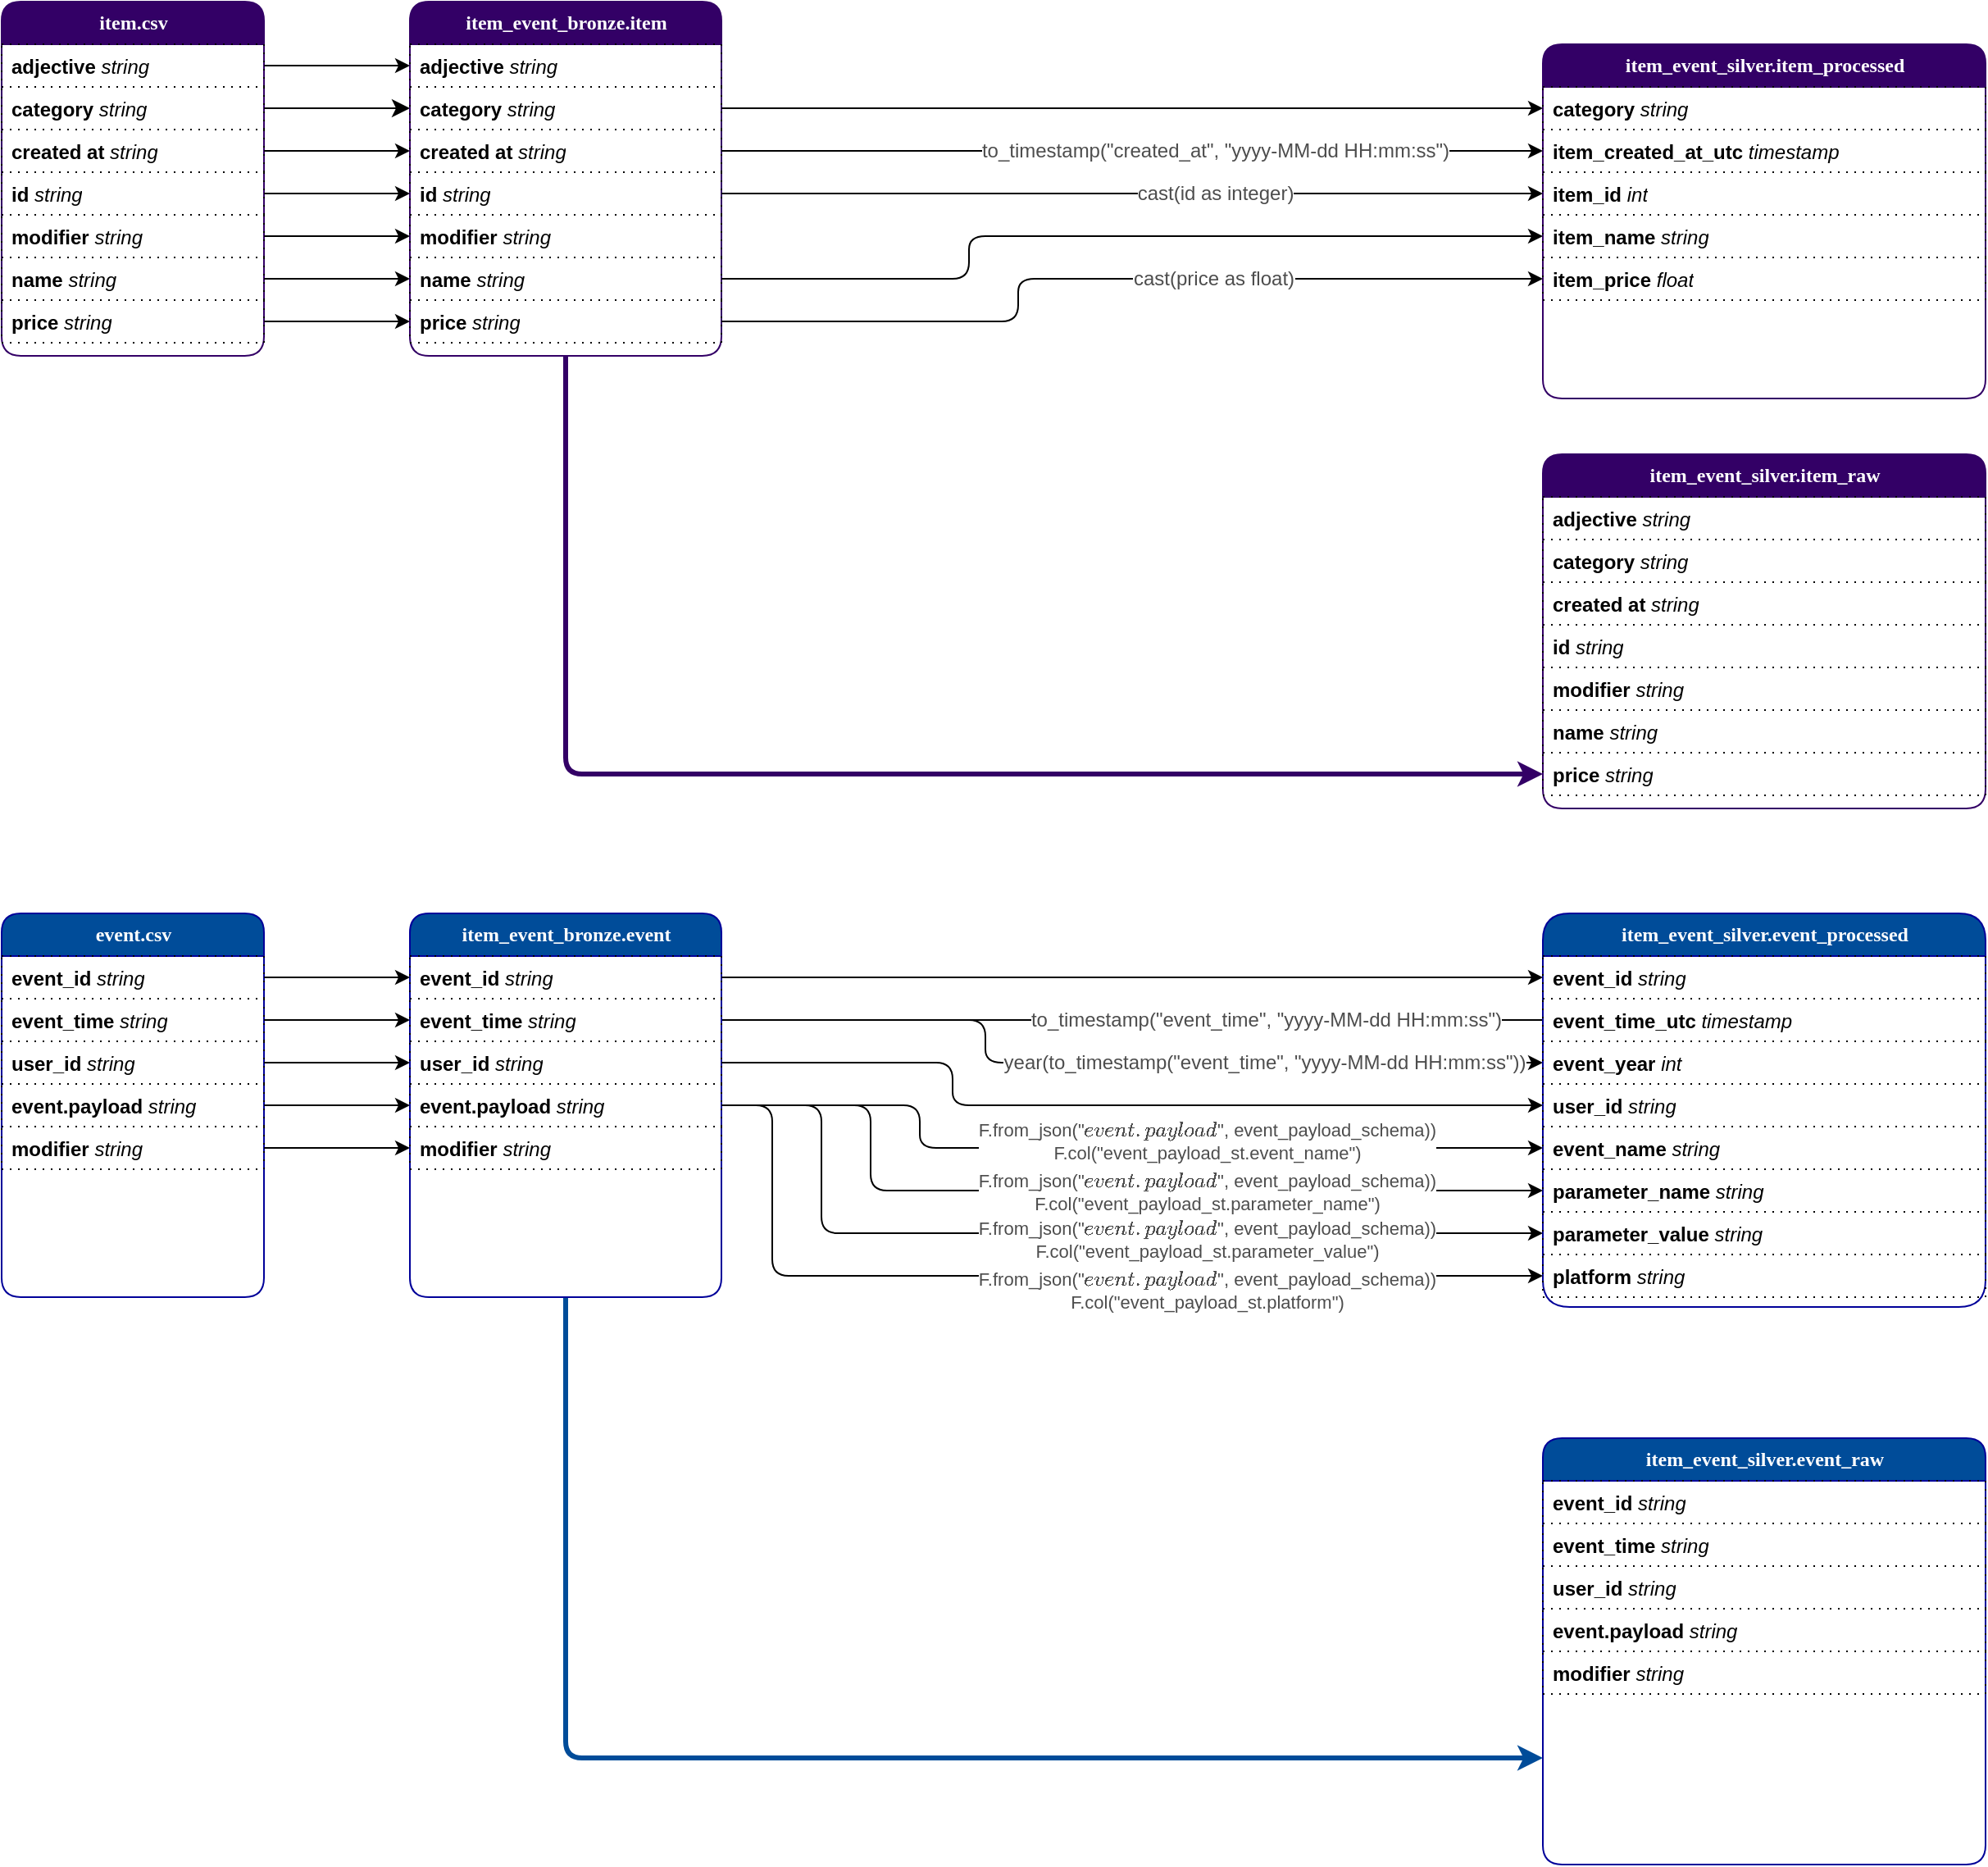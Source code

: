 <mxfile version="24.4.13" type="device">
  <diagram name="Page-1" id="b520641d-4fe3-3701-9064-5fc419738815">
    <mxGraphModel dx="2093" dy="540" grid="1" gridSize="10" guides="1" tooltips="1" connect="1" arrows="1" fold="1" page="1" pageScale="1" pageWidth="1100" pageHeight="850" background="none" math="0" shadow="0">
      <root>
        <mxCell id="0" />
        <mxCell id="1" parent="0" />
        <mxCell id="iy51wzf_8HV-P7YHCsAi-109" style="edgeStyle=orthogonalEdgeStyle;rounded=1;orthogonalLoop=1;jettySize=auto;html=1;exitX=1;exitY=0.5;exitDx=0;exitDy=0;entryX=0;entryY=0.5;entryDx=0;entryDy=0;curved=0;" edge="1" parent="1" source="iy51wzf_8HV-P7YHCsAi-79" target="iy51wzf_8HV-P7YHCsAi-107">
          <mxGeometry relative="1" as="geometry">
            <Array as="points">
              <mxPoint x="470" y="695" />
              <mxPoint x="470" y="721" />
            </Array>
          </mxGeometry>
        </mxCell>
        <mxCell id="21ea969265ad0168-6" value="item.csv" style="swimlane;html=1;fontStyle=1;childLayout=stackLayout;horizontal=1;startSize=26;fillColor=#330066;horizontalStack=0;resizeParent=1;resizeLast=0;collapsible=1;marginBottom=0;swimlaneFillColor=#ffffff;align=center;rounded=1;shadow=0;comic=0;labelBackgroundColor=none;strokeWidth=1;fontFamily=Verdana;fontSize=12;fontColor=#FFFFFF;strokeColor=#330066;" parent="1" vertex="1">
          <mxGeometry x="-130" y="74" width="160" height="216" as="geometry" />
        </mxCell>
        <mxCell id="21ea969265ad0168-7" value="&lt;b&gt;adjective&lt;/b&gt; &lt;i&gt;string&lt;/i&gt;" style="text;html=1;strokeColor=default;fillColor=none;spacingLeft=4;spacingRight=4;whiteSpace=wrap;overflow=hidden;rotatable=0;points=[[0,0.5],[1,0.5]];portConstraint=eastwest;dashed=1;dashPattern=1 4;" parent="21ea969265ad0168-6" vertex="1">
          <mxGeometry y="26" width="160" height="26" as="geometry" />
        </mxCell>
        <mxCell id="21ea969265ad0168-8" value="&lt;b&gt;category&lt;/b&gt; &lt;i&gt;string&lt;/i&gt;" style="text;html=1;strokeColor=default;fillColor=none;spacingLeft=4;spacingRight=4;whiteSpace=wrap;overflow=hidden;rotatable=0;points=[[0,0.5],[1,0.5]];portConstraint=eastwest;dashed=1;dashPattern=1 4;" parent="21ea969265ad0168-6" vertex="1">
          <mxGeometry y="52" width="160" height="26" as="geometry" />
        </mxCell>
        <mxCell id="21ea969265ad0168-9" value="&lt;b&gt;created at&lt;/b&gt; &lt;i&gt;string&lt;/i&gt;" style="text;html=1;strokeColor=default;fillColor=none;spacingLeft=4;spacingRight=4;whiteSpace=wrap;overflow=hidden;rotatable=0;points=[[0,0.5],[1,0.5]];portConstraint=eastwest;dashed=1;dashPattern=1 4;" parent="21ea969265ad0168-6" vertex="1">
          <mxGeometry y="78" width="160" height="26" as="geometry" />
        </mxCell>
        <mxCell id="iy51wzf_8HV-P7YHCsAi-1" value="&lt;b&gt;id&lt;/b&gt; &lt;i&gt;string&lt;/i&gt;" style="text;html=1;strokeColor=default;fillColor=none;spacingLeft=4;spacingRight=4;whiteSpace=wrap;overflow=hidden;rotatable=0;points=[[0,0.5],[1,0.5]];portConstraint=eastwest;dashed=1;dashPattern=1 4;" vertex="1" parent="21ea969265ad0168-6">
          <mxGeometry y="104" width="160" height="26" as="geometry" />
        </mxCell>
        <mxCell id="iy51wzf_8HV-P7YHCsAi-2" value="&lt;b&gt;modifier&lt;/b&gt; &lt;i&gt;string&lt;/i&gt;" style="text;html=1;strokeColor=default;fillColor=none;spacingLeft=4;spacingRight=4;whiteSpace=wrap;overflow=hidden;rotatable=0;points=[[0,0.5],[1,0.5]];portConstraint=eastwest;dashed=1;dashPattern=1 4;" vertex="1" parent="21ea969265ad0168-6">
          <mxGeometry y="130" width="160" height="26" as="geometry" />
        </mxCell>
        <mxCell id="iy51wzf_8HV-P7YHCsAi-3" value="&lt;b&gt;name&lt;/b&gt; &lt;i&gt;string&lt;/i&gt;" style="text;html=1;strokeColor=default;fillColor=none;spacingLeft=4;spacingRight=4;whiteSpace=wrap;overflow=hidden;rotatable=0;points=[[0,0.5],[1,0.5]];portConstraint=eastwest;dashed=1;dashPattern=1 4;" vertex="1" parent="21ea969265ad0168-6">
          <mxGeometry y="156" width="160" height="26" as="geometry" />
        </mxCell>
        <mxCell id="iy51wzf_8HV-P7YHCsAi-4" value="&lt;b&gt;price&lt;/b&gt; &lt;i&gt;string&lt;/i&gt;" style="text;html=1;strokeColor=default;fillColor=none;spacingLeft=4;spacingRight=4;whiteSpace=wrap;overflow=hidden;rotatable=0;points=[[0,0.5],[1,0.5]];portConstraint=eastwest;dashed=1;dashPattern=1 4;" vertex="1" parent="21ea969265ad0168-6">
          <mxGeometry y="182" width="160" height="26" as="geometry" />
        </mxCell>
        <mxCell id="21ea969265ad0168-39" style="edgeStyle=orthogonalEdgeStyle;html=1;entryX=0;entryY=0.5;labelBackgroundColor=none;startFill=0;startSize=8;endFill=1;endSize=8;fontFamily=Verdana;fontSize=12;exitX=1;exitY=0.5;entryDx=0;entryDy=0;rounded=1;curved=0;" parent="1" source="21ea969265ad0168-8" target="iy51wzf_8HV-P7YHCsAi-7" edge="1">
          <mxGeometry relative="1" as="geometry">
            <Array as="points" />
            <mxPoint x="560" y="139" as="targetPoint" />
          </mxGeometry>
        </mxCell>
        <mxCell id="iy51wzf_8HV-P7YHCsAi-5" value="item_event_bronze.item" style="swimlane;html=1;fontStyle=1;childLayout=stackLayout;horizontal=1;startSize=26;fillColor=#330066;horizontalStack=0;resizeParent=1;resizeLast=0;collapsible=1;marginBottom=0;swimlaneFillColor=#ffffff;align=center;rounded=1;shadow=0;comic=0;labelBackgroundColor=none;strokeWidth=1;fontFamily=Verdana;fontSize=12;fontColor=#FFFFFF;strokeColor=#330066;" vertex="1" parent="1">
          <mxGeometry x="119" y="74" width="190" height="216" as="geometry">
            <mxRectangle x="355" y="74" width="150" height="30" as="alternateBounds" />
          </mxGeometry>
        </mxCell>
        <mxCell id="iy51wzf_8HV-P7YHCsAi-6" value="&lt;b&gt;adjective&lt;/b&gt; &lt;i&gt;string&lt;/i&gt;" style="text;html=1;strokeColor=default;fillColor=none;spacingLeft=4;spacingRight=4;whiteSpace=wrap;overflow=hidden;rotatable=0;points=[[0,0.5],[1,0.5]];portConstraint=eastwest;dashed=1;dashPattern=1 4;" vertex="1" parent="iy51wzf_8HV-P7YHCsAi-5">
          <mxGeometry y="26" width="190" height="26" as="geometry" />
        </mxCell>
        <mxCell id="iy51wzf_8HV-P7YHCsAi-7" value="&lt;b&gt;category&lt;/b&gt; &lt;i&gt;string&lt;/i&gt;" style="text;html=1;strokeColor=default;fillColor=none;spacingLeft=4;spacingRight=4;whiteSpace=wrap;overflow=hidden;rotatable=0;points=[[0,0.5],[1,0.5]];portConstraint=eastwest;dashed=1;dashPattern=1 4;" vertex="1" parent="iy51wzf_8HV-P7YHCsAi-5">
          <mxGeometry y="52" width="190" height="26" as="geometry" />
        </mxCell>
        <mxCell id="iy51wzf_8HV-P7YHCsAi-8" value="&lt;b&gt;created at&lt;/b&gt; &lt;i&gt;string&lt;/i&gt;" style="text;html=1;strokeColor=default;fillColor=none;spacingLeft=4;spacingRight=4;whiteSpace=wrap;overflow=hidden;rotatable=0;points=[[0,0.5],[1,0.5]];portConstraint=eastwest;dashed=1;dashPattern=1 4;" vertex="1" parent="iy51wzf_8HV-P7YHCsAi-5">
          <mxGeometry y="78" width="190" height="26" as="geometry" />
        </mxCell>
        <mxCell id="iy51wzf_8HV-P7YHCsAi-9" value="&lt;b&gt;id&lt;/b&gt; &lt;i&gt;string&lt;/i&gt;" style="text;html=1;strokeColor=default;fillColor=none;spacingLeft=4;spacingRight=4;whiteSpace=wrap;overflow=hidden;rotatable=0;points=[[0,0.5],[1,0.5]];portConstraint=eastwest;dashed=1;dashPattern=1 4;" vertex="1" parent="iy51wzf_8HV-P7YHCsAi-5">
          <mxGeometry y="104" width="190" height="26" as="geometry" />
        </mxCell>
        <mxCell id="iy51wzf_8HV-P7YHCsAi-10" value="&lt;b&gt;modifier&lt;/b&gt; &lt;i&gt;string&lt;/i&gt;" style="text;html=1;strokeColor=default;fillColor=none;spacingLeft=4;spacingRight=4;whiteSpace=wrap;overflow=hidden;rotatable=0;points=[[0,0.5],[1,0.5]];portConstraint=eastwest;dashed=1;dashPattern=1 4;" vertex="1" parent="iy51wzf_8HV-P7YHCsAi-5">
          <mxGeometry y="130" width="190" height="26" as="geometry" />
        </mxCell>
        <mxCell id="iy51wzf_8HV-P7YHCsAi-11" value="&lt;b&gt;name&lt;/b&gt; &lt;i&gt;string&lt;/i&gt;" style="text;html=1;strokeColor=default;fillColor=none;spacingLeft=4;spacingRight=4;whiteSpace=wrap;overflow=hidden;rotatable=0;points=[[0,0.5],[1,0.5]];portConstraint=eastwest;dashed=1;dashPattern=1 4;" vertex="1" parent="iy51wzf_8HV-P7YHCsAi-5">
          <mxGeometry y="156" width="190" height="26" as="geometry" />
        </mxCell>
        <mxCell id="iy51wzf_8HV-P7YHCsAi-12" value="&lt;b&gt;price&lt;/b&gt; &lt;i&gt;string&lt;/i&gt;" style="text;html=1;strokeColor=default;fillColor=none;spacingLeft=4;spacingRight=4;whiteSpace=wrap;overflow=hidden;rotatable=0;points=[[0,0.5],[1,0.5]];portConstraint=eastwest;dashed=1;dashPattern=1 4;" vertex="1" parent="iy51wzf_8HV-P7YHCsAi-5">
          <mxGeometry y="182" width="190" height="26" as="geometry" />
        </mxCell>
        <mxCell id="iy51wzf_8HV-P7YHCsAi-13" style="edgeStyle=orthogonalEdgeStyle;rounded=1;orthogonalLoop=1;jettySize=auto;html=1;exitX=1;exitY=0.5;exitDx=0;exitDy=0;entryX=0;entryY=0.5;entryDx=0;entryDy=0;curved=0;" edge="1" parent="1" source="21ea969265ad0168-9" target="iy51wzf_8HV-P7YHCsAi-8">
          <mxGeometry relative="1" as="geometry" />
        </mxCell>
        <mxCell id="iy51wzf_8HV-P7YHCsAi-14" style="edgeStyle=orthogonalEdgeStyle;rounded=1;orthogonalLoop=1;jettySize=auto;html=1;exitX=1;exitY=0.5;exitDx=0;exitDy=0;entryX=0;entryY=0.5;entryDx=0;entryDy=0;curved=0;" edge="1" parent="1" source="iy51wzf_8HV-P7YHCsAi-1" target="iy51wzf_8HV-P7YHCsAi-9">
          <mxGeometry relative="1" as="geometry" />
        </mxCell>
        <mxCell id="iy51wzf_8HV-P7YHCsAi-15" style="edgeStyle=orthogonalEdgeStyle;rounded=1;orthogonalLoop=1;jettySize=auto;html=1;exitX=1;exitY=0.5;exitDx=0;exitDy=0;entryX=0;entryY=0.5;entryDx=0;entryDy=0;curved=0;" edge="1" parent="1" source="iy51wzf_8HV-P7YHCsAi-2" target="iy51wzf_8HV-P7YHCsAi-10">
          <mxGeometry relative="1" as="geometry" />
        </mxCell>
        <mxCell id="iy51wzf_8HV-P7YHCsAi-16" style="edgeStyle=orthogonalEdgeStyle;rounded=1;orthogonalLoop=1;jettySize=auto;html=1;exitX=1;exitY=0.5;exitDx=0;exitDy=0;entryX=0;entryY=0.5;entryDx=0;entryDy=0;curved=0;" edge="1" parent="1" source="iy51wzf_8HV-P7YHCsAi-3" target="iy51wzf_8HV-P7YHCsAi-11">
          <mxGeometry relative="1" as="geometry" />
        </mxCell>
        <mxCell id="iy51wzf_8HV-P7YHCsAi-17" style="edgeStyle=orthogonalEdgeStyle;rounded=1;orthogonalLoop=1;jettySize=auto;html=1;exitX=1;exitY=0.5;exitDx=0;exitDy=0;entryX=0;entryY=0.5;entryDx=0;entryDy=0;curved=0;" edge="1" parent="1" source="iy51wzf_8HV-P7YHCsAi-4" target="iy51wzf_8HV-P7YHCsAi-12">
          <mxGeometry relative="1" as="geometry" />
        </mxCell>
        <mxCell id="iy51wzf_8HV-P7YHCsAi-18" style="edgeStyle=orthogonalEdgeStyle;rounded=1;orthogonalLoop=1;jettySize=auto;html=1;exitX=1;exitY=0.5;exitDx=0;exitDy=0;entryX=0;entryY=0.5;entryDx=0;entryDy=0;curved=0;" edge="1" parent="1" source="21ea969265ad0168-7" target="iy51wzf_8HV-P7YHCsAi-6">
          <mxGeometry relative="1" as="geometry" />
        </mxCell>
        <mxCell id="iy51wzf_8HV-P7YHCsAi-19" value="item_event_silver.item_processed" style="swimlane;html=1;fontStyle=1;childLayout=stackLayout;horizontal=1;startSize=26;fillColor=#330066;horizontalStack=0;resizeParent=1;resizeLast=0;collapsible=1;marginBottom=0;swimlaneFillColor=#ffffff;align=center;rounded=1;shadow=0;comic=0;labelBackgroundColor=none;strokeWidth=1;fontFamily=Verdana;fontSize=12;fontColor=#FFFFFF;strokeColor=#330066;" vertex="1" parent="1">
          <mxGeometry x="810" y="100" width="270" height="216" as="geometry">
            <mxRectangle x="355" y="74" width="150" height="30" as="alternateBounds" />
          </mxGeometry>
        </mxCell>
        <mxCell id="iy51wzf_8HV-P7YHCsAi-21" value="&lt;b&gt;category&lt;/b&gt; &lt;i&gt;string&lt;/i&gt;" style="text;html=1;strokeColor=default;fillColor=none;spacingLeft=4;spacingRight=4;whiteSpace=wrap;overflow=hidden;rotatable=0;points=[[0,0.5],[1,0.5]];portConstraint=eastwest;dashed=1;dashPattern=1 4;" vertex="1" parent="iy51wzf_8HV-P7YHCsAi-19">
          <mxGeometry y="26" width="270" height="26" as="geometry" />
        </mxCell>
        <mxCell id="iy51wzf_8HV-P7YHCsAi-22" value="&lt;b&gt;item_created_at_utc&lt;/b&gt; &lt;i&gt;timestamp&lt;/i&gt;" style="text;html=1;strokeColor=default;fillColor=none;spacingLeft=4;spacingRight=4;whiteSpace=wrap;overflow=hidden;rotatable=0;points=[[0,0.5],[1,0.5]];portConstraint=eastwest;dashed=1;dashPattern=1 4;" vertex="1" parent="iy51wzf_8HV-P7YHCsAi-19">
          <mxGeometry y="52" width="270" height="26" as="geometry" />
        </mxCell>
        <mxCell id="iy51wzf_8HV-P7YHCsAi-23" value="&lt;b&gt;item_id&lt;/b&gt; &lt;i&gt;int&lt;/i&gt;" style="text;html=1;strokeColor=default;fillColor=none;spacingLeft=4;spacingRight=4;whiteSpace=wrap;overflow=hidden;rotatable=0;points=[[0,0.5],[1,0.5]];portConstraint=eastwest;dashed=1;dashPattern=1 4;" vertex="1" parent="iy51wzf_8HV-P7YHCsAi-19">
          <mxGeometry y="78" width="270" height="26" as="geometry" />
        </mxCell>
        <mxCell id="iy51wzf_8HV-P7YHCsAi-25" value="&lt;b&gt;item_name&lt;/b&gt; &lt;i&gt;string&lt;/i&gt;" style="text;html=1;strokeColor=default;fillColor=none;spacingLeft=4;spacingRight=4;whiteSpace=wrap;overflow=hidden;rotatable=0;points=[[0,0.5],[1,0.5]];portConstraint=eastwest;dashed=1;dashPattern=1 4;" vertex="1" parent="iy51wzf_8HV-P7YHCsAi-19">
          <mxGeometry y="104" width="270" height="26" as="geometry" />
        </mxCell>
        <mxCell id="iy51wzf_8HV-P7YHCsAi-26" value="&lt;b&gt;item_price&lt;/b&gt; &lt;i&gt;float&lt;/i&gt;" style="text;html=1;strokeColor=default;fillColor=none;spacingLeft=4;spacingRight=4;whiteSpace=wrap;overflow=hidden;rotatable=0;points=[[0,0.5],[1,0.5]];portConstraint=eastwest;dashed=1;dashPattern=1 4;" vertex="1" parent="iy51wzf_8HV-P7YHCsAi-19">
          <mxGeometry y="130" width="270" height="26" as="geometry" />
        </mxCell>
        <mxCell id="iy51wzf_8HV-P7YHCsAi-28" style="edgeStyle=orthogonalEdgeStyle;rounded=1;orthogonalLoop=1;jettySize=auto;html=1;exitX=1;exitY=0.5;exitDx=0;exitDy=0;entryX=0;entryY=0.5;entryDx=0;entryDy=0;curved=0;" edge="1" parent="1" source="iy51wzf_8HV-P7YHCsAi-11" target="iy51wzf_8HV-P7YHCsAi-25">
          <mxGeometry relative="1" as="geometry">
            <Array as="points">
              <mxPoint x="460" y="243" />
              <mxPoint x="460" y="217" />
            </Array>
          </mxGeometry>
        </mxCell>
        <mxCell id="iy51wzf_8HV-P7YHCsAi-29" style="edgeStyle=orthogonalEdgeStyle;rounded=1;orthogonalLoop=1;jettySize=auto;html=1;exitX=1;exitY=0.5;exitDx=0;exitDy=0;entryX=0;entryY=0.5;entryDx=0;entryDy=0;curved=0;" edge="1" parent="1" source="iy51wzf_8HV-P7YHCsAi-9" target="iy51wzf_8HV-P7YHCsAi-23">
          <mxGeometry relative="1" as="geometry" />
        </mxCell>
        <mxCell id="iy51wzf_8HV-P7YHCsAi-35" value="&lt;div style=&quot;font-size: 12px;&quot;&gt;cast(id as integer)&lt;/div&gt;" style="edgeLabel;html=1;align=center;verticalAlign=middle;resizable=0;points=[];fontSize=12;labelBorderColor=none;fontColor=#4D4D4D;" vertex="1" connectable="0" parent="iy51wzf_8HV-P7YHCsAi-29">
          <mxGeometry x="-0.433" y="-1" relative="1" as="geometry">
            <mxPoint x="159" y="-1" as="offset" />
          </mxGeometry>
        </mxCell>
        <mxCell id="iy51wzf_8HV-P7YHCsAi-30" style="edgeStyle=orthogonalEdgeStyle;rounded=1;orthogonalLoop=1;jettySize=auto;html=1;exitX=1;exitY=0.5;exitDx=0;exitDy=0;entryX=0;entryY=0.5;entryDx=0;entryDy=0;curved=0;" edge="1" parent="1" source="iy51wzf_8HV-P7YHCsAi-7" target="iy51wzf_8HV-P7YHCsAi-21">
          <mxGeometry relative="1" as="geometry" />
        </mxCell>
        <mxCell id="iy51wzf_8HV-P7YHCsAi-31" style="edgeStyle=orthogonalEdgeStyle;rounded=1;orthogonalLoop=1;jettySize=auto;html=1;exitX=1;exitY=0.5;exitDx=0;exitDy=0;entryX=0;entryY=0.5;entryDx=0;entryDy=0;curved=0;" edge="1" parent="1" source="iy51wzf_8HV-P7YHCsAi-8" target="iy51wzf_8HV-P7YHCsAi-22">
          <mxGeometry relative="1" as="geometry" />
        </mxCell>
        <mxCell id="iy51wzf_8HV-P7YHCsAi-34" value="to_timestamp(&quot;created_at&quot;, &quot;yyyy-MM-dd HH:mm:ss&quot;)" style="edgeLabel;html=1;align=center;verticalAlign=middle;resizable=0;points=[];fontFamily=Helvetica;fontStyle=0;fontSize=12;labelBorderColor=none;fontColor=#4D4D4D;" vertex="1" connectable="0" parent="iy51wzf_8HV-P7YHCsAi-31">
          <mxGeometry x="-0.411" y="1" relative="1" as="geometry">
            <mxPoint x="153" y="1" as="offset" />
          </mxGeometry>
        </mxCell>
        <mxCell id="iy51wzf_8HV-P7YHCsAi-32" style="edgeStyle=orthogonalEdgeStyle;rounded=1;orthogonalLoop=1;jettySize=auto;html=1;exitX=1;exitY=0.5;exitDx=0;exitDy=0;entryX=0;entryY=0.5;entryDx=0;entryDy=0;curved=0;" edge="1" parent="1" source="iy51wzf_8HV-P7YHCsAi-12" target="iy51wzf_8HV-P7YHCsAi-26">
          <mxGeometry relative="1" as="geometry">
            <Array as="points">
              <mxPoint x="490" y="269" />
              <mxPoint x="490" y="243" />
            </Array>
          </mxGeometry>
        </mxCell>
        <mxCell id="iy51wzf_8HV-P7YHCsAi-38" value="&lt;font style=&quot;font-size: 12px;&quot;&gt;cast(price as float)&lt;br style=&quot;font-size: 12px;&quot;&gt;&lt;/font&gt;" style="edgeLabel;html=1;align=center;verticalAlign=middle;resizable=0;points=[];labelBorderColor=none;fontColor=#4D4D4D;fontSize=12;" vertex="1" connectable="0" parent="iy51wzf_8HV-P7YHCsAi-32">
          <mxGeometry x="0.283" relative="1" as="geometry">
            <mxPoint x="-12" as="offset" />
          </mxGeometry>
        </mxCell>
        <mxCell id="iy51wzf_8HV-P7YHCsAi-39" value="event.csv" style="swimlane;html=1;fontStyle=1;childLayout=stackLayout;horizontal=1;startSize=26;fillColor=#004C99;horizontalStack=0;resizeParent=1;resizeLast=0;collapsible=1;marginBottom=0;swimlaneFillColor=#ffffff;align=center;rounded=1;shadow=0;comic=0;labelBackgroundColor=none;strokeWidth=1;fontFamily=Verdana;fontSize=12;fontColor=#FFFFFF;strokeColor=#000099;" vertex="1" parent="1">
          <mxGeometry x="-130" y="630" width="160" height="234" as="geometry" />
        </mxCell>
        <mxCell id="iy51wzf_8HV-P7YHCsAi-76" value="&lt;b&gt;event_id&lt;/b&gt; &lt;i&gt;string&lt;/i&gt;" style="text;html=1;strokeColor=default;fillColor=none;spacingLeft=4;spacingRight=4;whiteSpace=wrap;overflow=hidden;rotatable=0;points=[[0,0.5],[1,0.5]];portConstraint=eastwest;dashed=1;dashPattern=1 4;" vertex="1" parent="iy51wzf_8HV-P7YHCsAi-39">
          <mxGeometry y="26" width="160" height="26" as="geometry" />
        </mxCell>
        <mxCell id="iy51wzf_8HV-P7YHCsAi-40" value="&lt;b&gt;event_time&lt;/b&gt; &lt;i&gt;string&lt;/i&gt;" style="text;html=1;strokeColor=default;fillColor=none;spacingLeft=4;spacingRight=4;whiteSpace=wrap;overflow=hidden;rotatable=0;points=[[0,0.5],[1,0.5]];portConstraint=eastwest;dashed=1;dashPattern=1 4;" vertex="1" parent="iy51wzf_8HV-P7YHCsAi-39">
          <mxGeometry y="52" width="160" height="26" as="geometry" />
        </mxCell>
        <mxCell id="iy51wzf_8HV-P7YHCsAi-41" value="&lt;b&gt;user_id&lt;/b&gt; &lt;i&gt;string&lt;/i&gt;" style="text;html=1;strokeColor=default;fillColor=none;spacingLeft=4;spacingRight=4;whiteSpace=wrap;overflow=hidden;rotatable=0;points=[[0,0.5],[1,0.5]];portConstraint=eastwest;dashed=1;dashPattern=1 4;" vertex="1" parent="iy51wzf_8HV-P7YHCsAi-39">
          <mxGeometry y="78" width="160" height="26" as="geometry" />
        </mxCell>
        <mxCell id="iy51wzf_8HV-P7YHCsAi-42" value="&lt;b&gt;event.payload&lt;/b&gt; &lt;i&gt;string&lt;/i&gt;" style="text;html=1;strokeColor=default;fillColor=none;spacingLeft=4;spacingRight=4;whiteSpace=wrap;overflow=hidden;rotatable=0;points=[[0,0.5],[1,0.5]];portConstraint=eastwest;dashed=1;dashPattern=1 4;" vertex="1" parent="iy51wzf_8HV-P7YHCsAi-39">
          <mxGeometry y="104" width="160" height="26" as="geometry" />
        </mxCell>
        <mxCell id="iy51wzf_8HV-P7YHCsAi-44" value="&lt;b&gt;modifier&lt;/b&gt; &lt;i&gt;string&lt;/i&gt;" style="text;html=1;strokeColor=default;fillColor=none;spacingLeft=4;spacingRight=4;whiteSpace=wrap;overflow=hidden;rotatable=0;points=[[0,0.5],[1,0.5]];portConstraint=eastwest;dashed=1;dashPattern=1 4;" vertex="1" parent="iy51wzf_8HV-P7YHCsAi-39">
          <mxGeometry y="130" width="160" height="26" as="geometry" />
        </mxCell>
        <mxCell id="iy51wzf_8HV-P7YHCsAi-71" style="edgeStyle=orthogonalEdgeStyle;rounded=1;orthogonalLoop=1;jettySize=auto;html=1;exitX=1;exitY=0.5;exitDx=0;exitDy=0;entryX=0;entryY=0.5;entryDx=0;entryDy=0;curved=0;" edge="1" source="iy51wzf_8HV-P7YHCsAi-79" parent="1">
          <mxGeometry relative="1" as="geometry">
            <mxPoint x="480" y="695" as="sourcePoint" />
            <mxPoint x="880" y="695" as="targetPoint" />
          </mxGeometry>
        </mxCell>
        <mxCell id="iy51wzf_8HV-P7YHCsAi-94" value="to_timestamp(&quot;event_time&quot;, &quot;yyyy-MM-dd HH:mm:ss&quot;)" style="edgeLabel;html=1;align=center;verticalAlign=middle;resizable=0;points=[];fontSize=12;fontColor=#4D4D4D;fontStyle=0" vertex="1" connectable="0" parent="iy51wzf_8HV-P7YHCsAi-71">
          <mxGeometry x="-0.522" y="1" relative="1" as="geometry">
            <mxPoint x="195" y="1" as="offset" />
          </mxGeometry>
        </mxCell>
        <mxCell id="iy51wzf_8HV-P7YHCsAi-117" style="edgeStyle=orthogonalEdgeStyle;rounded=1;orthogonalLoop=1;jettySize=auto;html=1;exitX=0.5;exitY=1;exitDx=0;exitDy=0;entryX=0;entryY=0.75;entryDx=0;entryDy=0;curved=0;strokeColor=#004C99;strokeWidth=3;" edge="1" parent="1" source="iy51wzf_8HV-P7YHCsAi-77" target="iy51wzf_8HV-P7YHCsAi-110">
          <mxGeometry relative="1" as="geometry" />
        </mxCell>
        <mxCell id="iy51wzf_8HV-P7YHCsAi-77" value="item_event_bronze.event" style="swimlane;html=1;fontStyle=1;childLayout=stackLayout;horizontal=1;startSize=26;fillColor=#004C99;horizontalStack=0;resizeParent=1;resizeLast=0;collapsible=1;marginBottom=0;swimlaneFillColor=#ffffff;align=center;rounded=1;shadow=0;comic=0;labelBackgroundColor=none;strokeWidth=1;fontFamily=Verdana;fontSize=12;fontColor=#FFFFFF;strokeColor=#000099;" vertex="1" parent="1">
          <mxGeometry x="119" y="630" width="190" height="234" as="geometry" />
        </mxCell>
        <mxCell id="iy51wzf_8HV-P7YHCsAi-78" value="&lt;b&gt;event_id&lt;/b&gt; &lt;i&gt;string&lt;/i&gt;" style="text;html=1;strokeColor=default;fillColor=none;spacingLeft=4;spacingRight=4;whiteSpace=wrap;overflow=hidden;rotatable=0;points=[[0,0.5],[1,0.5]];portConstraint=eastwest;dashed=1;dashPattern=1 4;" vertex="1" parent="iy51wzf_8HV-P7YHCsAi-77">
          <mxGeometry y="26" width="190" height="26" as="geometry" />
        </mxCell>
        <mxCell id="iy51wzf_8HV-P7YHCsAi-79" value="&lt;b&gt;event_time&lt;/b&gt; &lt;i&gt;string&lt;/i&gt;" style="text;html=1;strokeColor=default;fillColor=none;spacingLeft=4;spacingRight=4;whiteSpace=wrap;overflow=hidden;rotatable=0;points=[[0,0.5],[1,0.5]];portConstraint=eastwest;dashed=1;dashPattern=1 4;" vertex="1" parent="iy51wzf_8HV-P7YHCsAi-77">
          <mxGeometry y="52" width="190" height="26" as="geometry" />
        </mxCell>
        <mxCell id="iy51wzf_8HV-P7YHCsAi-80" value="&lt;b&gt;user_id&lt;/b&gt; &lt;i&gt;string&lt;/i&gt;" style="text;html=1;strokeColor=default;fillColor=none;spacingLeft=4;spacingRight=4;whiteSpace=wrap;overflow=hidden;rotatable=0;points=[[0,0.5],[1,0.5]];portConstraint=eastwest;dashed=1;dashPattern=1 4;" vertex="1" parent="iy51wzf_8HV-P7YHCsAi-77">
          <mxGeometry y="78" width="190" height="26" as="geometry" />
        </mxCell>
        <mxCell id="iy51wzf_8HV-P7YHCsAi-81" value="&lt;b&gt;event.payload&lt;/b&gt; &lt;i&gt;string&lt;/i&gt;" style="text;html=1;strokeColor=default;fillColor=none;spacingLeft=4;spacingRight=4;whiteSpace=wrap;overflow=hidden;rotatable=0;points=[[0,0.5],[1,0.5]];portConstraint=eastwest;dashed=1;dashPattern=1 4;" vertex="1" parent="iy51wzf_8HV-P7YHCsAi-77">
          <mxGeometry y="104" width="190" height="26" as="geometry" />
        </mxCell>
        <mxCell id="iy51wzf_8HV-P7YHCsAi-82" value="&lt;b&gt;modifier&lt;/b&gt; &lt;i&gt;string&lt;/i&gt;" style="text;html=1;strokeColor=default;fillColor=none;spacingLeft=4;spacingRight=4;whiteSpace=wrap;overflow=hidden;rotatable=0;points=[[0,0.5],[1,0.5]];portConstraint=eastwest;dashed=1;dashPattern=1 4;" vertex="1" parent="iy51wzf_8HV-P7YHCsAi-77">
          <mxGeometry y="130" width="190" height="26" as="geometry" />
        </mxCell>
        <mxCell id="iy51wzf_8HV-P7YHCsAi-83" style="edgeStyle=orthogonalEdgeStyle;rounded=0;orthogonalLoop=1;jettySize=auto;html=1;exitX=1;exitY=0.5;exitDx=0;exitDy=0;entryX=0;entryY=0.5;entryDx=0;entryDy=0;" edge="1" parent="1" source="iy51wzf_8HV-P7YHCsAi-76" target="iy51wzf_8HV-P7YHCsAi-78">
          <mxGeometry relative="1" as="geometry" />
        </mxCell>
        <mxCell id="iy51wzf_8HV-P7YHCsAi-84" style="edgeStyle=orthogonalEdgeStyle;rounded=0;orthogonalLoop=1;jettySize=auto;html=1;exitX=1;exitY=0.5;exitDx=0;exitDy=0;entryX=0;entryY=0.5;entryDx=0;entryDy=0;" edge="1" parent="1" source="iy51wzf_8HV-P7YHCsAi-42" target="iy51wzf_8HV-P7YHCsAi-81">
          <mxGeometry relative="1" as="geometry" />
        </mxCell>
        <mxCell id="iy51wzf_8HV-P7YHCsAi-85" style="edgeStyle=orthogonalEdgeStyle;rounded=0;orthogonalLoop=1;jettySize=auto;html=1;exitX=1;exitY=0.5;exitDx=0;exitDy=0;entryX=0;entryY=0.5;entryDx=0;entryDy=0;" edge="1" parent="1" source="iy51wzf_8HV-P7YHCsAi-44" target="iy51wzf_8HV-P7YHCsAi-82">
          <mxGeometry relative="1" as="geometry" />
        </mxCell>
        <mxCell id="iy51wzf_8HV-P7YHCsAi-86" style="edgeStyle=orthogonalEdgeStyle;rounded=0;orthogonalLoop=1;jettySize=auto;html=1;exitX=1;exitY=0.5;exitDx=0;exitDy=0;entryX=0;entryY=0.5;entryDx=0;entryDy=0;" edge="1" parent="1" source="iy51wzf_8HV-P7YHCsAi-41" target="iy51wzf_8HV-P7YHCsAi-80">
          <mxGeometry relative="1" as="geometry" />
        </mxCell>
        <mxCell id="iy51wzf_8HV-P7YHCsAi-87" style="edgeStyle=orthogonalEdgeStyle;rounded=0;orthogonalLoop=1;jettySize=auto;html=1;exitX=1;exitY=0.5;exitDx=0;exitDy=0;entryX=0;entryY=0.5;entryDx=0;entryDy=0;" edge="1" parent="1" source="iy51wzf_8HV-P7YHCsAi-40" target="iy51wzf_8HV-P7YHCsAi-79">
          <mxGeometry relative="1" as="geometry" />
        </mxCell>
        <mxCell id="iy51wzf_8HV-P7YHCsAi-88" value="item_event_silver.event_processed" style="swimlane;html=1;fontStyle=1;childLayout=stackLayout;horizontal=1;startSize=26;fillColor=#004C99;horizontalStack=0;resizeParent=1;resizeLast=0;collapsible=1;marginBottom=0;swimlaneFillColor=#ffffff;align=center;rounded=1;shadow=0;comic=0;labelBackgroundColor=none;strokeWidth=1;fontFamily=Verdana;fontSize=12;fontColor=#FFFFFF;strokeColor=#000099;arcSize=21;" vertex="1" parent="1">
          <mxGeometry x="810" y="630" width="270" height="240" as="geometry" />
        </mxCell>
        <mxCell id="iy51wzf_8HV-P7YHCsAi-89" value="&lt;b&gt;event_id&lt;/b&gt; &lt;i&gt;string&lt;/i&gt;" style="text;html=1;strokeColor=default;fillColor=none;spacingLeft=4;spacingRight=4;whiteSpace=wrap;overflow=hidden;rotatable=0;points=[[0,0.5],[1,0.5]];portConstraint=eastwest;dashed=1;dashPattern=1 4;" vertex="1" parent="iy51wzf_8HV-P7YHCsAi-88">
          <mxGeometry y="26" width="270" height="26" as="geometry" />
        </mxCell>
        <mxCell id="iy51wzf_8HV-P7YHCsAi-90" value="&lt;b&gt;event_time_utc&lt;/b&gt; &lt;i&gt;timestamp&lt;/i&gt;" style="text;html=1;strokeColor=default;fillColor=none;spacingLeft=4;spacingRight=4;whiteSpace=wrap;overflow=hidden;rotatable=0;points=[[0,0.5],[1,0.5]];portConstraint=eastwest;dashed=1;dashPattern=1 4;" vertex="1" parent="iy51wzf_8HV-P7YHCsAi-88">
          <mxGeometry y="52" width="270" height="26" as="geometry" />
        </mxCell>
        <mxCell id="iy51wzf_8HV-P7YHCsAi-107" value="&lt;b&gt;event_year&lt;/b&gt; &lt;i&gt;int&lt;/i&gt;" style="text;html=1;strokeColor=default;fillColor=none;spacingLeft=4;spacingRight=4;whiteSpace=wrap;overflow=hidden;rotatable=0;points=[[0,0.5],[1,0.5]];portConstraint=eastwest;dashed=1;dashPattern=1 4;" vertex="1" parent="iy51wzf_8HV-P7YHCsAi-88">
          <mxGeometry y="78" width="270" height="26" as="geometry" />
        </mxCell>
        <mxCell id="iy51wzf_8HV-P7YHCsAi-91" value="&lt;b&gt;user_id&lt;/b&gt; &lt;i&gt;string&lt;/i&gt;" style="text;html=1;strokeColor=default;fillColor=none;spacingLeft=4;spacingRight=4;whiteSpace=wrap;overflow=hidden;rotatable=0;points=[[0,0.5],[1,0.5]];portConstraint=eastwest;dashed=1;dashPattern=1 4;" vertex="1" parent="iy51wzf_8HV-P7YHCsAi-88">
          <mxGeometry y="104" width="270" height="26" as="geometry" />
        </mxCell>
        <mxCell id="iy51wzf_8HV-P7YHCsAi-92" value="&lt;b&gt;event_name&lt;/b&gt; &lt;i&gt;string&lt;/i&gt;" style="text;html=1;strokeColor=default;fillColor=none;spacingLeft=4;spacingRight=4;whiteSpace=wrap;overflow=hidden;rotatable=0;points=[[0,0.5],[1,0.5]];portConstraint=eastwest;dashed=1;dashPattern=1 4;" vertex="1" parent="iy51wzf_8HV-P7YHCsAi-88">
          <mxGeometry y="130" width="270" height="26" as="geometry" />
        </mxCell>
        <mxCell id="iy51wzf_8HV-P7YHCsAi-93" value="&lt;b&gt;parameter_name&lt;/b&gt; &lt;i&gt;string&lt;/i&gt;" style="text;html=1;strokeColor=default;fillColor=none;spacingLeft=4;spacingRight=4;whiteSpace=wrap;overflow=hidden;rotatable=0;points=[[0,0.5],[1,0.5]];portConstraint=eastwest;dashed=1;dashPattern=1 4;" vertex="1" parent="iy51wzf_8HV-P7YHCsAi-88">
          <mxGeometry y="156" width="270" height="26" as="geometry" />
        </mxCell>
        <mxCell id="iy51wzf_8HV-P7YHCsAi-95" value="&lt;b&gt;parameter_value&lt;/b&gt; &lt;i&gt;string&lt;/i&gt;" style="text;html=1;strokeColor=default;fillColor=none;spacingLeft=4;spacingRight=4;whiteSpace=wrap;overflow=hidden;rotatable=0;points=[[0,0.5],[1,0.5]];portConstraint=eastwest;dashed=1;dashPattern=1 4;" vertex="1" parent="iy51wzf_8HV-P7YHCsAi-88">
          <mxGeometry y="182" width="270" height="26" as="geometry" />
        </mxCell>
        <mxCell id="iy51wzf_8HV-P7YHCsAi-96" value="&lt;b&gt;platform&lt;/b&gt; &lt;i&gt;string&lt;/i&gt;" style="text;html=1;strokeColor=default;fillColor=none;spacingLeft=4;spacingRight=4;whiteSpace=wrap;overflow=hidden;rotatable=0;points=[[0,0.5],[1,0.5]];portConstraint=eastwest;dashed=1;dashPattern=1 4;" vertex="1" parent="iy51wzf_8HV-P7YHCsAi-88">
          <mxGeometry y="208" width="270" height="26" as="geometry" />
        </mxCell>
        <mxCell id="iy51wzf_8HV-P7YHCsAi-97" style="edgeStyle=orthogonalEdgeStyle;rounded=1;orthogonalLoop=1;jettySize=auto;html=1;exitX=1;exitY=0.5;exitDx=0;exitDy=0;entryX=0;entryY=0.5;entryDx=0;entryDy=0;curved=0;" edge="1" parent="1" source="iy51wzf_8HV-P7YHCsAi-80" target="iy51wzf_8HV-P7YHCsAi-91">
          <mxGeometry relative="1" as="geometry">
            <Array as="points">
              <mxPoint x="450" y="721" />
              <mxPoint x="450" y="747" />
            </Array>
          </mxGeometry>
        </mxCell>
        <mxCell id="iy51wzf_8HV-P7YHCsAi-108" value="&lt;div style=&quot;font-size: 12px;&quot;&gt;year(to_timestamp(&quot;event_time&quot;, &quot;yyyy-MM-dd HH:mm:ss&quot;))&lt;/div&gt;" style="edgeLabel;html=1;align=center;verticalAlign=middle;resizable=0;points=[];fontColor=#4D4D4D;fontStyle=0;fontSize=12;" vertex="1" connectable="0" parent="iy51wzf_8HV-P7YHCsAi-97">
          <mxGeometry x="-0.75" y="-1" relative="1" as="geometry">
            <mxPoint x="265" y="-1" as="offset" />
          </mxGeometry>
        </mxCell>
        <mxCell id="iy51wzf_8HV-P7YHCsAi-98" style="edgeStyle=orthogonalEdgeStyle;rounded=1;orthogonalLoop=1;jettySize=auto;html=1;exitX=1;exitY=0.5;exitDx=0;exitDy=0;entryX=0;entryY=0.5;entryDx=0;entryDy=0;curved=0;" edge="1" parent="1" source="iy51wzf_8HV-P7YHCsAi-78" target="iy51wzf_8HV-P7YHCsAi-89">
          <mxGeometry relative="1" as="geometry" />
        </mxCell>
        <mxCell id="iy51wzf_8HV-P7YHCsAi-99" style="edgeStyle=orthogonalEdgeStyle;rounded=1;orthogonalLoop=1;jettySize=auto;html=1;exitX=1;exitY=0.5;exitDx=0;exitDy=0;entryX=0;entryY=0.5;entryDx=0;entryDy=0;curved=0;" edge="1" parent="1" source="iy51wzf_8HV-P7YHCsAi-81" target="iy51wzf_8HV-P7YHCsAi-92">
          <mxGeometry relative="1" as="geometry">
            <Array as="points">
              <mxPoint x="430" y="747" />
              <mxPoint x="430" y="773" />
            </Array>
          </mxGeometry>
        </mxCell>
        <mxCell id="iy51wzf_8HV-P7YHCsAi-100" style="edgeStyle=orthogonalEdgeStyle;rounded=1;orthogonalLoop=1;jettySize=auto;html=1;exitX=1;exitY=0.5;exitDx=0;exitDy=0;entryX=0;entryY=0.5;entryDx=0;entryDy=0;curved=0;" edge="1" parent="1" source="iy51wzf_8HV-P7YHCsAi-81" target="iy51wzf_8HV-P7YHCsAi-93">
          <mxGeometry relative="1" as="geometry">
            <Array as="points">
              <mxPoint x="400" y="747" />
              <mxPoint x="400" y="799" />
            </Array>
          </mxGeometry>
        </mxCell>
        <mxCell id="iy51wzf_8HV-P7YHCsAi-101" style="edgeStyle=orthogonalEdgeStyle;rounded=1;orthogonalLoop=1;jettySize=auto;html=1;exitX=1;exitY=0.5;exitDx=0;exitDy=0;curved=0;entryX=0;entryY=0.5;entryDx=0;entryDy=0;" edge="1" parent="1" source="iy51wzf_8HV-P7YHCsAi-81" target="iy51wzf_8HV-P7YHCsAi-95">
          <mxGeometry relative="1" as="geometry">
            <mxPoint x="830" y="820" as="targetPoint" />
            <Array as="points">
              <mxPoint x="370" y="747" />
              <mxPoint x="370" y="825" />
            </Array>
          </mxGeometry>
        </mxCell>
        <mxCell id="iy51wzf_8HV-P7YHCsAi-102" style="edgeStyle=orthogonalEdgeStyle;rounded=1;orthogonalLoop=1;jettySize=auto;html=1;exitX=1;exitY=0.5;exitDx=0;exitDy=0;curved=0;entryX=0;entryY=0.5;entryDx=0;entryDy=0;" edge="1" parent="1" source="iy51wzf_8HV-P7YHCsAi-81" target="iy51wzf_8HV-P7YHCsAi-96">
          <mxGeometry relative="1" as="geometry">
            <mxPoint x="770" y="850" as="targetPoint" />
            <Array as="points">
              <mxPoint x="340" y="747" />
              <mxPoint x="340" y="851" />
            </Array>
          </mxGeometry>
        </mxCell>
        <mxCell id="iy51wzf_8HV-P7YHCsAi-103" value="F.from_json(&quot;`event.payload`&quot;, event_payload_schema))&lt;br&gt;F.col(&quot;event_payload_st.platform&quot;)" style="edgeLabel;html=1;align=center;verticalAlign=middle;resizable=0;points=[];fontColor=#4D4D4D;fontStyle=0" vertex="1" connectable="0" parent="iy51wzf_8HV-P7YHCsAi-102">
          <mxGeometry x="-0.111" y="-2" relative="1" as="geometry">
            <mxPoint x="131" y="7" as="offset" />
          </mxGeometry>
        </mxCell>
        <mxCell id="iy51wzf_8HV-P7YHCsAi-104" value="F.from_json(&quot;`event.payload`&quot;, event_payload_schema))&lt;br&gt;F.col(&quot;event_payload_st.parameter_value&quot;)" style="edgeLabel;html=1;align=center;verticalAlign=middle;resizable=0;points=[];fontColor=#4D4D4D;fontStyle=0" vertex="1" connectable="0" parent="iy51wzf_8HV-P7YHCsAi-102">
          <mxGeometry x="-0.111" y="-2" relative="1" as="geometry">
            <mxPoint x="131" y="-24" as="offset" />
          </mxGeometry>
        </mxCell>
        <mxCell id="iy51wzf_8HV-P7YHCsAi-105" value="F.from_json(&quot;`event.payload`&quot;, event_payload_schema))&lt;br&gt;F.col(&quot;event_payload_st.parameter_name&quot;)" style="edgeLabel;html=1;align=center;verticalAlign=middle;resizable=0;points=[];fontColor=#4D4D4D;fontStyle=0" vertex="1" connectable="0" parent="iy51wzf_8HV-P7YHCsAi-102">
          <mxGeometry x="-0.111" y="-2" relative="1" as="geometry">
            <mxPoint x="131" y="-53" as="offset" />
          </mxGeometry>
        </mxCell>
        <mxCell id="iy51wzf_8HV-P7YHCsAi-106" value="F.from_json(&quot;`event.payload`&quot;, event_payload_schema))&lt;br&gt;F.col(&quot;event_payload_st.event_name&quot;)" style="edgeLabel;html=1;align=center;verticalAlign=middle;resizable=0;points=[];fontColor=#4D4D4D;fontStyle=0" vertex="1" connectable="0" parent="iy51wzf_8HV-P7YHCsAi-102">
          <mxGeometry x="-0.111" y="-2" relative="1" as="geometry">
            <mxPoint x="131" y="-84" as="offset" />
          </mxGeometry>
        </mxCell>
        <mxCell id="iy51wzf_8HV-P7YHCsAi-110" value="item_event_silver.event_raw" style="swimlane;html=1;fontStyle=1;childLayout=stackLayout;horizontal=1;startSize=26;fillColor=#004C99;horizontalStack=0;resizeParent=1;resizeLast=0;collapsible=1;marginBottom=0;swimlaneFillColor=#ffffff;align=center;rounded=1;shadow=0;comic=0;labelBackgroundColor=none;strokeWidth=1;fontFamily=Verdana;fontSize=12;fontColor=#FFFFFF;strokeColor=#000099;" vertex="1" parent="1">
          <mxGeometry x="810" y="950" width="270" height="260" as="geometry" />
        </mxCell>
        <mxCell id="iy51wzf_8HV-P7YHCsAi-111" value="&lt;b&gt;event_id&lt;/b&gt; &lt;i&gt;string&lt;/i&gt;" style="text;html=1;strokeColor=default;fillColor=none;spacingLeft=4;spacingRight=4;whiteSpace=wrap;overflow=hidden;rotatable=0;points=[[0,0.5],[1,0.5]];portConstraint=eastwest;dashed=1;dashPattern=1 4;" vertex="1" parent="iy51wzf_8HV-P7YHCsAi-110">
          <mxGeometry y="26" width="270" height="26" as="geometry" />
        </mxCell>
        <mxCell id="iy51wzf_8HV-P7YHCsAi-112" value="&lt;b&gt;event_time&lt;/b&gt; &lt;i&gt;string&lt;/i&gt;" style="text;html=1;strokeColor=default;fillColor=none;spacingLeft=4;spacingRight=4;whiteSpace=wrap;overflow=hidden;rotatable=0;points=[[0,0.5],[1,0.5]];portConstraint=eastwest;dashed=1;dashPattern=1 4;" vertex="1" parent="iy51wzf_8HV-P7YHCsAi-110">
          <mxGeometry y="52" width="270" height="26" as="geometry" />
        </mxCell>
        <mxCell id="iy51wzf_8HV-P7YHCsAi-113" value="&lt;b&gt;user_id&lt;/b&gt; &lt;i&gt;string&lt;/i&gt;" style="text;html=1;strokeColor=default;fillColor=none;spacingLeft=4;spacingRight=4;whiteSpace=wrap;overflow=hidden;rotatable=0;points=[[0,0.5],[1,0.5]];portConstraint=eastwest;dashed=1;dashPattern=1 4;" vertex="1" parent="iy51wzf_8HV-P7YHCsAi-110">
          <mxGeometry y="78" width="270" height="26" as="geometry" />
        </mxCell>
        <mxCell id="iy51wzf_8HV-P7YHCsAi-114" value="&lt;b&gt;event.payload&lt;/b&gt; &lt;i&gt;string&lt;/i&gt;" style="text;html=1;strokeColor=default;fillColor=none;spacingLeft=4;spacingRight=4;whiteSpace=wrap;overflow=hidden;rotatable=0;points=[[0,0.5],[1,0.5]];portConstraint=eastwest;dashed=1;dashPattern=1 4;" vertex="1" parent="iy51wzf_8HV-P7YHCsAi-110">
          <mxGeometry y="104" width="270" height="26" as="geometry" />
        </mxCell>
        <mxCell id="iy51wzf_8HV-P7YHCsAi-115" value="&lt;b&gt;modifier&lt;/b&gt; &lt;i&gt;string&lt;/i&gt;" style="text;html=1;strokeColor=default;fillColor=none;spacingLeft=4;spacingRight=4;whiteSpace=wrap;overflow=hidden;rotatable=0;points=[[0,0.5],[1,0.5]];portConstraint=eastwest;dashed=1;dashPattern=1 4;" vertex="1" parent="iy51wzf_8HV-P7YHCsAi-110">
          <mxGeometry y="130" width="270" height="26" as="geometry" />
        </mxCell>
        <mxCell id="iy51wzf_8HV-P7YHCsAi-118" value="item_event_silver.item_raw" style="swimlane;html=1;fontStyle=1;childLayout=stackLayout;horizontal=1;startSize=26;fillColor=#330066;horizontalStack=0;resizeParent=1;resizeLast=0;collapsible=1;marginBottom=0;swimlaneFillColor=#ffffff;align=center;rounded=1;shadow=0;comic=0;labelBackgroundColor=none;strokeWidth=1;fontFamily=Verdana;fontSize=12;fontColor=#FFFFFF;strokeColor=#330066;" vertex="1" parent="1">
          <mxGeometry x="810" y="350" width="270" height="216" as="geometry">
            <mxRectangle x="355" y="74" width="150" height="30" as="alternateBounds" />
          </mxGeometry>
        </mxCell>
        <mxCell id="iy51wzf_8HV-P7YHCsAi-119" value="&lt;b&gt;adjective&lt;/b&gt; &lt;i&gt;string&lt;/i&gt;" style="text;html=1;strokeColor=default;fillColor=none;spacingLeft=4;spacingRight=4;whiteSpace=wrap;overflow=hidden;rotatable=0;points=[[0,0.5],[1,0.5]];portConstraint=eastwest;dashed=1;dashPattern=1 4;" vertex="1" parent="iy51wzf_8HV-P7YHCsAi-118">
          <mxGeometry y="26" width="270" height="26" as="geometry" />
        </mxCell>
        <mxCell id="iy51wzf_8HV-P7YHCsAi-120" value="&lt;b&gt;category&lt;/b&gt; &lt;i&gt;string&lt;/i&gt;" style="text;html=1;strokeColor=default;fillColor=none;spacingLeft=4;spacingRight=4;whiteSpace=wrap;overflow=hidden;rotatable=0;points=[[0,0.5],[1,0.5]];portConstraint=eastwest;dashed=1;dashPattern=1 4;" vertex="1" parent="iy51wzf_8HV-P7YHCsAi-118">
          <mxGeometry y="52" width="270" height="26" as="geometry" />
        </mxCell>
        <mxCell id="iy51wzf_8HV-P7YHCsAi-121" value="&lt;b&gt;created at&lt;/b&gt; &lt;i&gt;string&lt;/i&gt;" style="text;html=1;strokeColor=default;fillColor=none;spacingLeft=4;spacingRight=4;whiteSpace=wrap;overflow=hidden;rotatable=0;points=[[0,0.5],[1,0.5]];portConstraint=eastwest;dashed=1;dashPattern=1 4;" vertex="1" parent="iy51wzf_8HV-P7YHCsAi-118">
          <mxGeometry y="78" width="270" height="26" as="geometry" />
        </mxCell>
        <mxCell id="iy51wzf_8HV-P7YHCsAi-122" value="&lt;b&gt;id&lt;/b&gt; &lt;i&gt;string&lt;/i&gt;" style="text;html=1;strokeColor=default;fillColor=none;spacingLeft=4;spacingRight=4;whiteSpace=wrap;overflow=hidden;rotatable=0;points=[[0,0.5],[1,0.5]];portConstraint=eastwest;dashed=1;dashPattern=1 4;" vertex="1" parent="iy51wzf_8HV-P7YHCsAi-118">
          <mxGeometry y="104" width="270" height="26" as="geometry" />
        </mxCell>
        <mxCell id="iy51wzf_8HV-P7YHCsAi-123" value="&lt;b&gt;modifier&lt;/b&gt; &lt;i&gt;string&lt;/i&gt;" style="text;html=1;strokeColor=default;fillColor=none;spacingLeft=4;spacingRight=4;whiteSpace=wrap;overflow=hidden;rotatable=0;points=[[0,0.5],[1,0.5]];portConstraint=eastwest;dashed=1;dashPattern=1 4;" vertex="1" parent="iy51wzf_8HV-P7YHCsAi-118">
          <mxGeometry y="130" width="270" height="26" as="geometry" />
        </mxCell>
        <mxCell id="iy51wzf_8HV-P7YHCsAi-124" value="&lt;b&gt;name&lt;/b&gt; &lt;i&gt;string&lt;/i&gt;" style="text;html=1;strokeColor=default;fillColor=none;spacingLeft=4;spacingRight=4;whiteSpace=wrap;overflow=hidden;rotatable=0;points=[[0,0.5],[1,0.5]];portConstraint=eastwest;dashed=1;dashPattern=1 4;" vertex="1" parent="iy51wzf_8HV-P7YHCsAi-118">
          <mxGeometry y="156" width="270" height="26" as="geometry" />
        </mxCell>
        <mxCell id="iy51wzf_8HV-P7YHCsAi-125" value="&lt;b&gt;price&lt;/b&gt; &lt;i&gt;string&lt;/i&gt;" style="text;html=1;strokeColor=default;fillColor=none;spacingLeft=4;spacingRight=4;whiteSpace=wrap;overflow=hidden;rotatable=0;points=[[0,0.5],[1,0.5]];portConstraint=eastwest;dashed=1;dashPattern=1 4;" vertex="1" parent="iy51wzf_8HV-P7YHCsAi-118">
          <mxGeometry y="182" width="270" height="26" as="geometry" />
        </mxCell>
        <mxCell id="iy51wzf_8HV-P7YHCsAi-127" style="edgeStyle=orthogonalEdgeStyle;rounded=1;orthogonalLoop=1;jettySize=auto;html=1;exitX=0.5;exitY=1;exitDx=0;exitDy=0;entryX=0;entryY=0.5;entryDx=0;entryDy=0;curved=0;strokeColor=#330066;strokeWidth=3;" edge="1" parent="1" source="iy51wzf_8HV-P7YHCsAi-5" target="iy51wzf_8HV-P7YHCsAi-125">
          <mxGeometry relative="1" as="geometry">
            <mxPoint x="130" y="350" as="sourcePoint" />
            <mxPoint x="726" y="631" as="targetPoint" />
          </mxGeometry>
        </mxCell>
      </root>
    </mxGraphModel>
  </diagram>
</mxfile>
